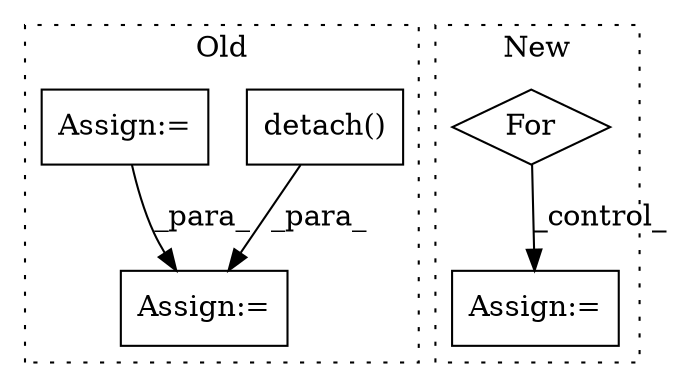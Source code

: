 digraph G {
subgraph cluster0 {
1 [label="detach()" a="75" s="4323" l="11" shape="box"];
3 [label="Assign:=" a="68" s="4273" l="9" shape="box"];
5 [label="Assign:=" a="68" s="4192" l="3" shape="box"];
label = "Old";
style="dotted";
}
subgraph cluster1 {
2 [label="For" a="107" s="3322,3366" l="4,18" shape="diamond"];
4 [label="Assign:=" a="68" s="3408" l="3" shape="box"];
label = "New";
style="dotted";
}
1 -> 3 [label="_para_"];
2 -> 4 [label="_control_"];
5 -> 3 [label="_para_"];
}